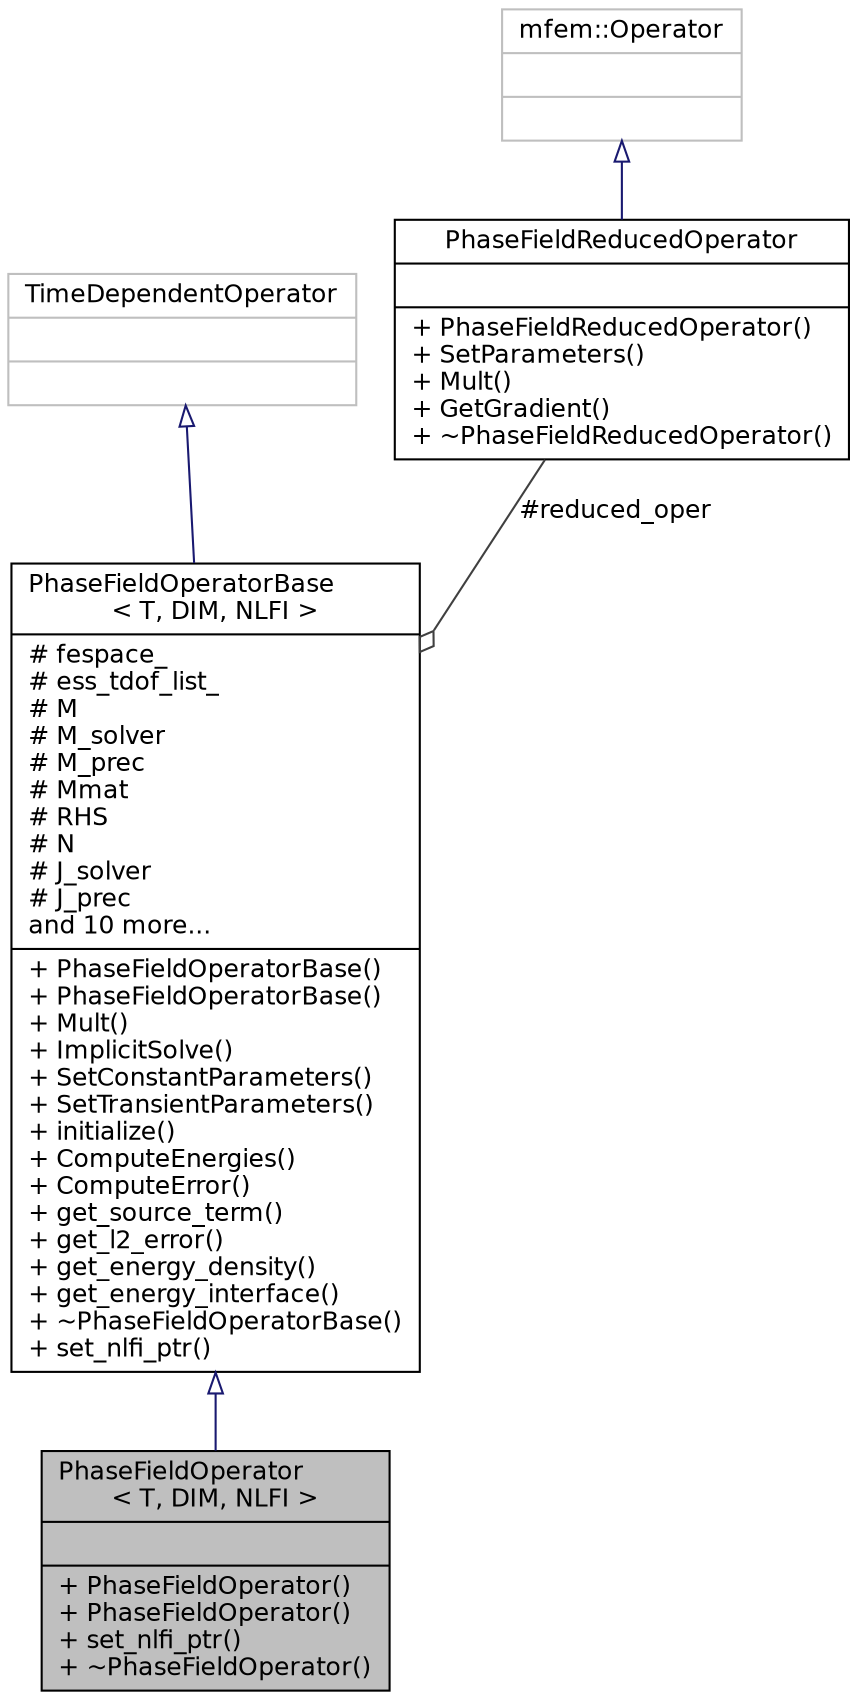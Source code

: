 digraph "PhaseFieldOperator&lt; T, DIM, NLFI &gt;"
{
  bgcolor="transparent";
  edge [fontname="Helvetica",fontsize="12",labelfontname="Helvetica",labelfontsize="12"];
  node [fontname="Helvetica",fontsize="12",shape=record];
  Node4 [label="{PhaseFieldOperator\l\< T, DIM, NLFI \>\n||+ PhaseFieldOperator()\l+ PhaseFieldOperator()\l+ set_nlfi_ptr()\l+ ~PhaseFieldOperator()\l}",height=0.2,width=0.4,color="black", fillcolor="grey75", style="filled", fontcolor="black"];
  Node5 -> Node4 [dir="back",color="midnightblue",fontsize="12",style="solid",arrowtail="onormal"];
  Node5 [label="{PhaseFieldOperatorBase\l\< T, DIM, NLFI \>\n|# fespace_\l# ess_tdof_list_\l# M\l# M_solver\l# M_prec\l# Mmat\l# RHS\l# N\l# J_solver\l# J_prec\land 10 more...\l|+ PhaseFieldOperatorBase()\l+ PhaseFieldOperatorBase()\l+ Mult()\l+ ImplicitSolve()\l+ SetConstantParameters()\l+ SetTransientParameters()\l+ initialize()\l+ ComputeEnergies()\l+ ComputeError()\l+ get_source_term()\l+ get_l2_error()\l+ get_energy_density()\l+ get_energy_interface()\l+ ~PhaseFieldOperatorBase()\l+ set_nlfi_ptr()\l}",height=0.2,width=0.4,color="black",URL="$classPhaseFieldOperatorBase.html",tooltip="PhaseFieldOperatorBase class. "];
  Node6 -> Node5 [dir="back",color="midnightblue",fontsize="12",style="solid",arrowtail="onormal"];
  Node6 [label="{TimeDependentOperator\n||}",height=0.2,width=0.4,color="grey75"];
  Node7 -> Node5 [color="grey25",fontsize="12",style="solid",label=" #reduced_oper" ,arrowhead="odiamond"];
  Node7 [label="{PhaseFieldReducedOperator\n||+ PhaseFieldReducedOperator()\l+ SetParameters()\l+ Mult()\l+ GetGradient()\l+ ~PhaseFieldReducedOperator()\l}",height=0.2,width=0.4,color="black",URL="$classPhaseFieldReducedOperator.html"];
  Node8 -> Node7 [dir="back",color="midnightblue",fontsize="12",style="solid",arrowtail="onormal"];
  Node8 [label="{mfem::Operator\n||}",height=0.2,width=0.4,color="grey75"];
}
